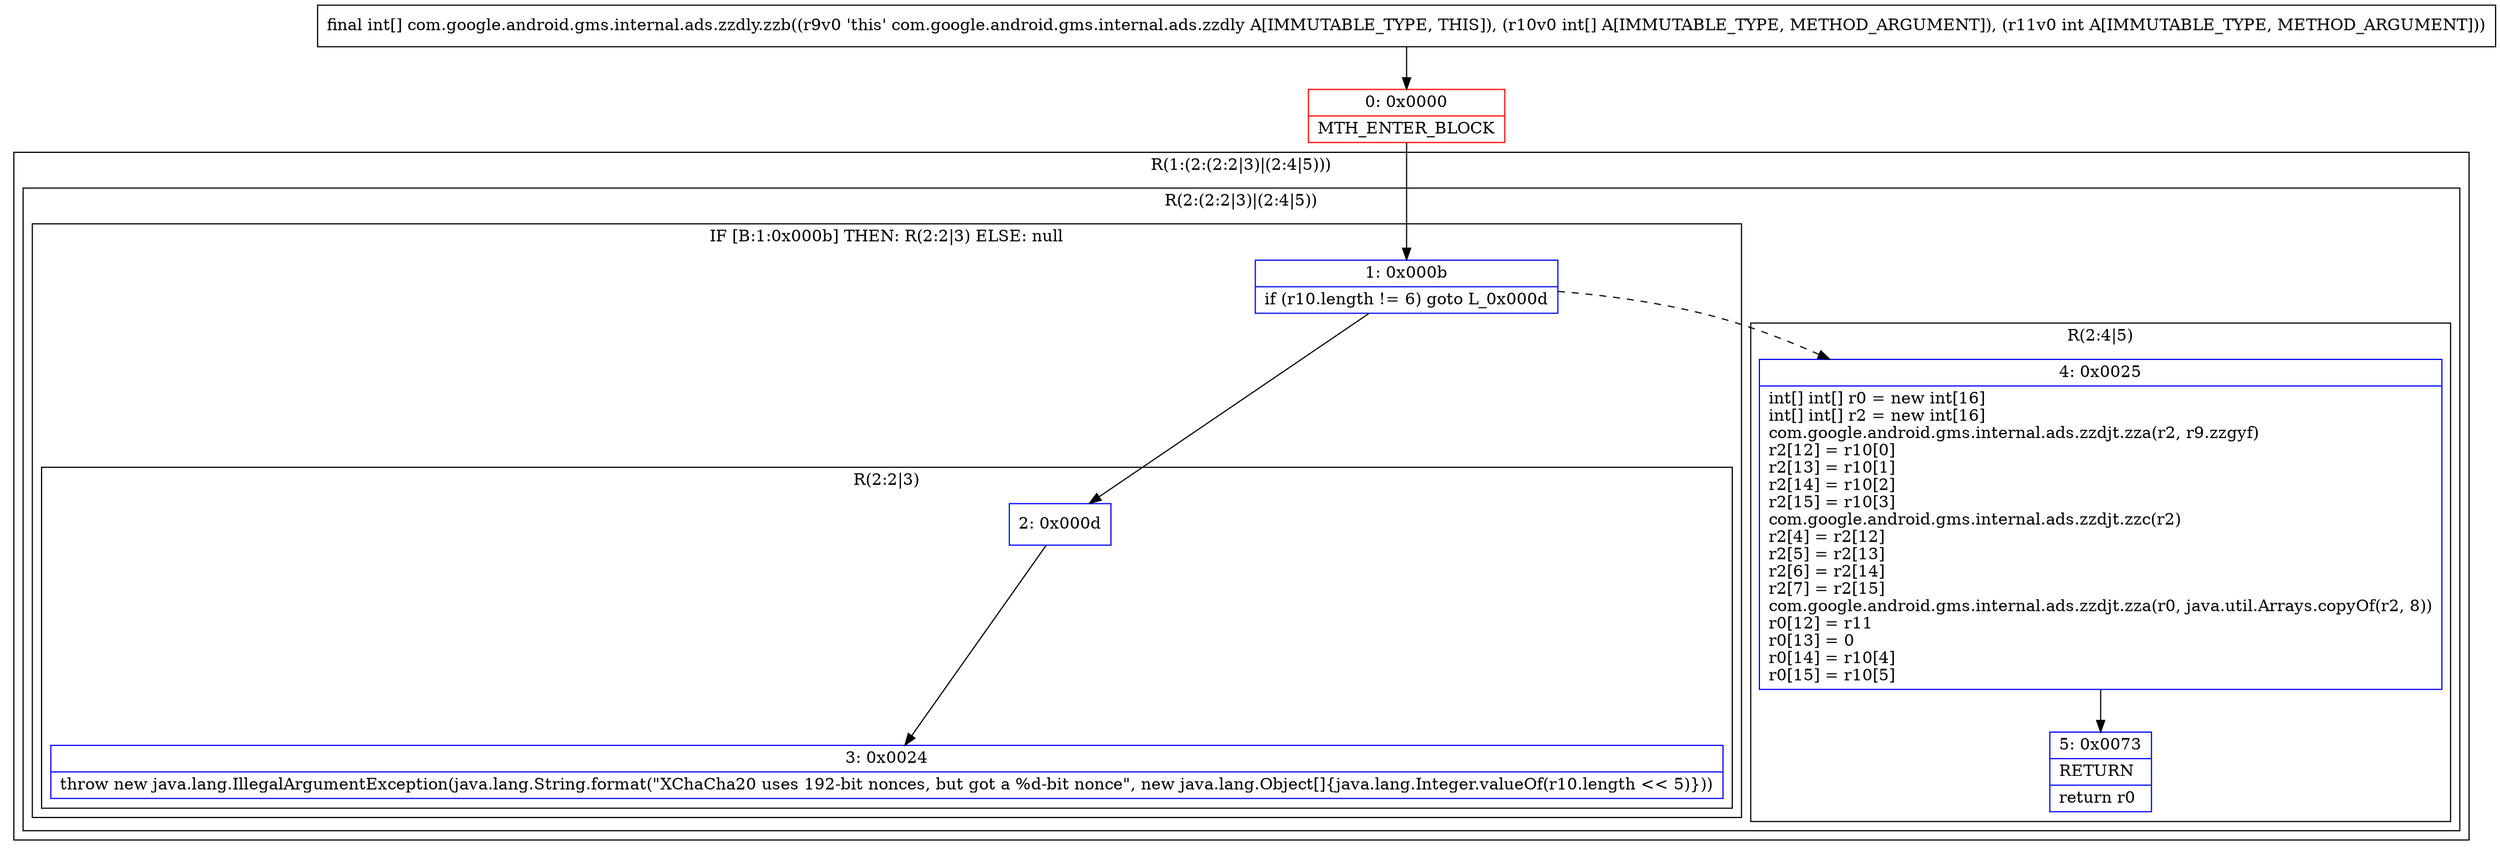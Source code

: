 digraph "CFG forcom.google.android.gms.internal.ads.zzdly.zzb([II)[I" {
subgraph cluster_Region_39702805 {
label = "R(1:(2:(2:2|3)|(2:4|5)))";
node [shape=record,color=blue];
subgraph cluster_Region_196575908 {
label = "R(2:(2:2|3)|(2:4|5))";
node [shape=record,color=blue];
subgraph cluster_IfRegion_1729319324 {
label = "IF [B:1:0x000b] THEN: R(2:2|3) ELSE: null";
node [shape=record,color=blue];
Node_1 [shape=record,label="{1\:\ 0x000b|if (r10.length != 6) goto L_0x000d\l}"];
subgraph cluster_Region_1142859441 {
label = "R(2:2|3)";
node [shape=record,color=blue];
Node_2 [shape=record,label="{2\:\ 0x000d}"];
Node_3 [shape=record,label="{3\:\ 0x0024|throw new java.lang.IllegalArgumentException(java.lang.String.format(\"XChaCha20 uses 192\-bit nonces, but got a %d\-bit nonce\", new java.lang.Object[]\{java.lang.Integer.valueOf(r10.length \<\< 5)\}))\l}"];
}
}
subgraph cluster_Region_39940186 {
label = "R(2:4|5)";
node [shape=record,color=blue];
Node_4 [shape=record,label="{4\:\ 0x0025|int[] int[] r0 = new int[16]\lint[] int[] r2 = new int[16]\lcom.google.android.gms.internal.ads.zzdjt.zza(r2, r9.zzgyf)\lr2[12] = r10[0]\lr2[13] = r10[1]\lr2[14] = r10[2]\lr2[15] = r10[3]\lcom.google.android.gms.internal.ads.zzdjt.zzc(r2)\lr2[4] = r2[12]\lr2[5] = r2[13]\lr2[6] = r2[14]\lr2[7] = r2[15]\lcom.google.android.gms.internal.ads.zzdjt.zza(r0, java.util.Arrays.copyOf(r2, 8))\lr0[12] = r11\lr0[13] = 0\lr0[14] = r10[4]\lr0[15] = r10[5]\l}"];
Node_5 [shape=record,label="{5\:\ 0x0073|RETURN\l|return r0\l}"];
}
}
}
Node_0 [shape=record,color=red,label="{0\:\ 0x0000|MTH_ENTER_BLOCK\l}"];
MethodNode[shape=record,label="{final int[] com.google.android.gms.internal.ads.zzdly.zzb((r9v0 'this' com.google.android.gms.internal.ads.zzdly A[IMMUTABLE_TYPE, THIS]), (r10v0 int[] A[IMMUTABLE_TYPE, METHOD_ARGUMENT]), (r11v0 int A[IMMUTABLE_TYPE, METHOD_ARGUMENT])) }"];
MethodNode -> Node_0;
Node_1 -> Node_2;
Node_1 -> Node_4[style=dashed];
Node_2 -> Node_3;
Node_4 -> Node_5;
Node_0 -> Node_1;
}

